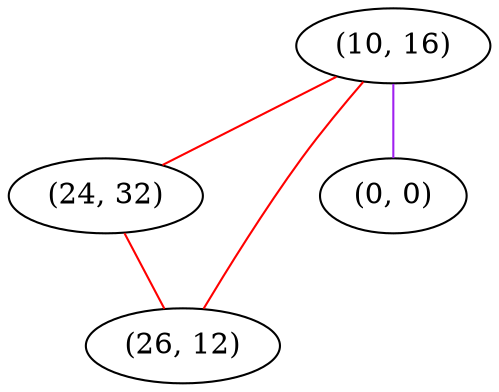 graph "" {
"(10, 16)";
"(24, 32)";
"(26, 12)";
"(0, 0)";
"(10, 16)" -- "(24, 32)"  [color=red, key=0, weight=1];
"(10, 16)" -- "(26, 12)"  [color=red, key=0, weight=1];
"(10, 16)" -- "(0, 0)"  [color=purple, key=0, weight=4];
"(24, 32)" -- "(26, 12)"  [color=red, key=0, weight=1];
}
